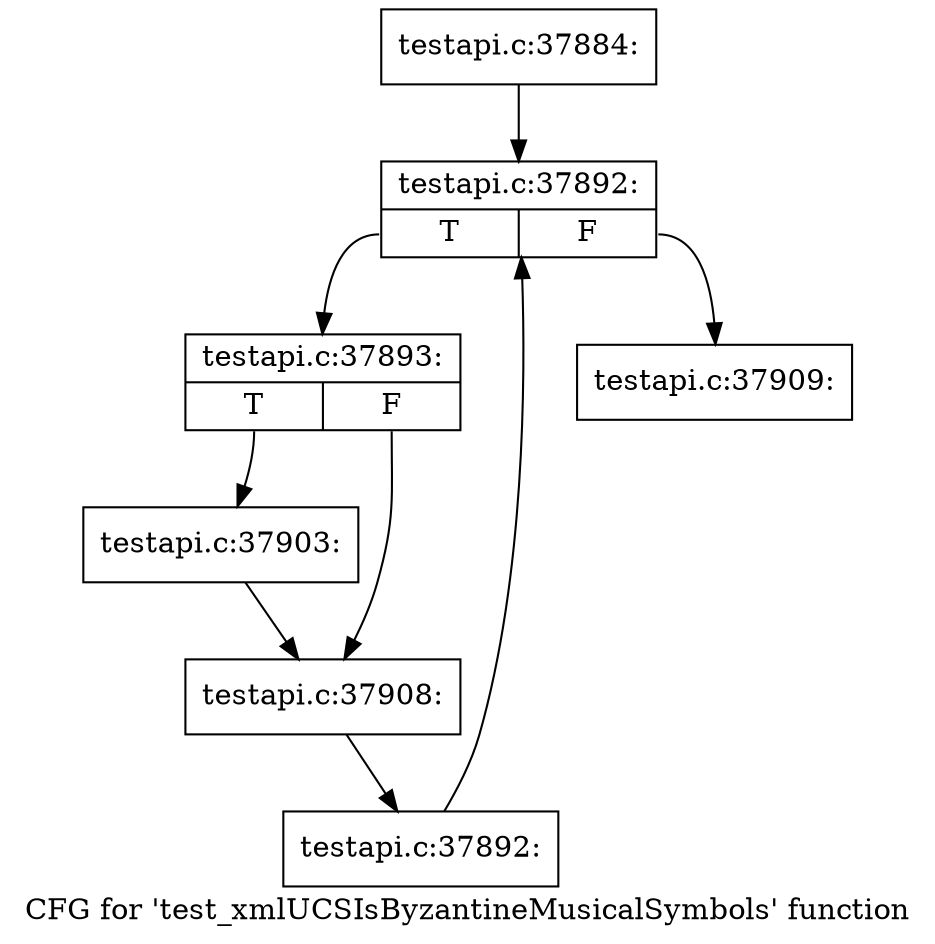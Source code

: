 digraph "CFG for 'test_xmlUCSIsByzantineMusicalSymbols' function" {
	label="CFG for 'test_xmlUCSIsByzantineMusicalSymbols' function";

	Node0x55bf510 [shape=record,label="{testapi.c:37884:}"];
	Node0x55bf510 -> Node0x55ca760;
	Node0x55ca760 [shape=record,label="{testapi.c:37892:|{<s0>T|<s1>F}}"];
	Node0x55ca760:s0 -> Node0x55caa40;
	Node0x55ca760:s1 -> Node0x55ca5c0;
	Node0x55caa40 [shape=record,label="{testapi.c:37893:|{<s0>T|<s1>F}}"];
	Node0x55caa40:s0 -> Node0x55cb8a0;
	Node0x55caa40:s1 -> Node0x55cc070;
	Node0x55cb8a0 [shape=record,label="{testapi.c:37903:}"];
	Node0x55cb8a0 -> Node0x55cc070;
	Node0x55cc070 [shape=record,label="{testapi.c:37908:}"];
	Node0x55cc070 -> Node0x55ca9b0;
	Node0x55ca9b0 [shape=record,label="{testapi.c:37892:}"];
	Node0x55ca9b0 -> Node0x55ca760;
	Node0x55ca5c0 [shape=record,label="{testapi.c:37909:}"];
}
